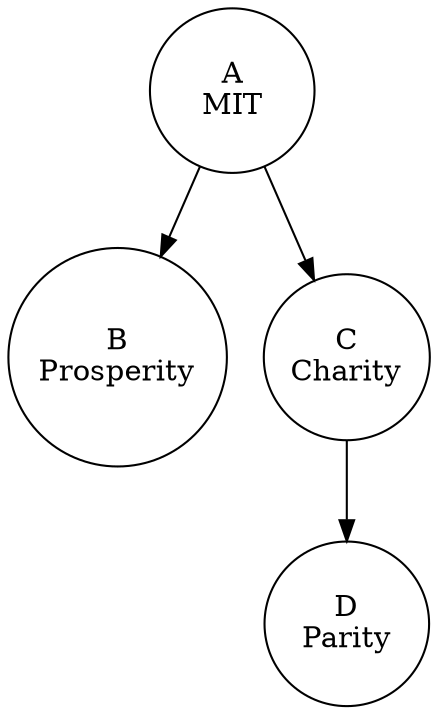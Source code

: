 digraph {
  node [shape=circle,width=1.1];
  A[label="A\nMIT"];
  B[label="B\nProsperity"];
  C[label="C\nCharity"];
  D[label="D\nParity"];
  A -> B, C;
  C -> D;
}
